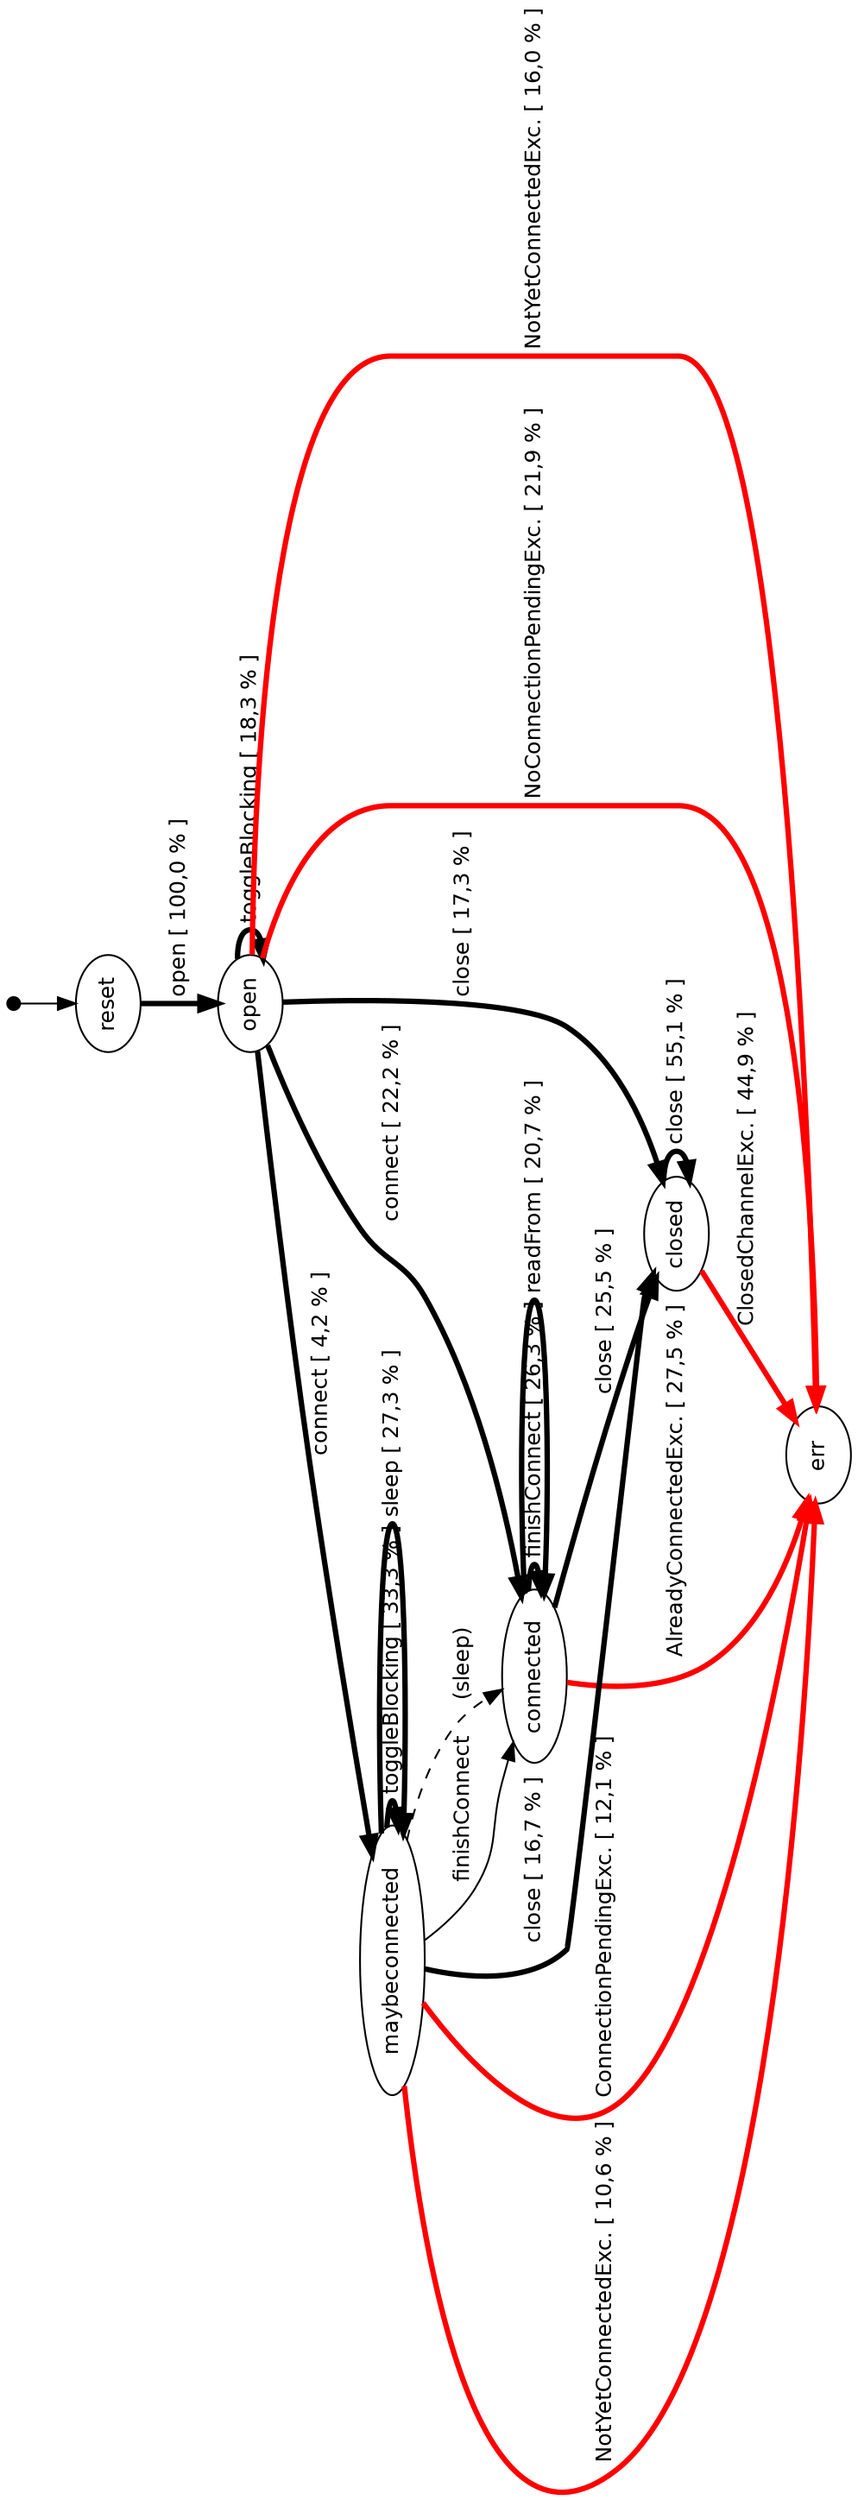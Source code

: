 digraph model {
  orientation = landscape;
  graph [ rankdir = "TB", ranksep="0.4", nodesep="0.2" ];
  node [ fontname = "Helvetica", fontsize="12.0", margin="0.07" ];
  edge [ fontname = "Helvetica", fontsize="12.0", margin="0.05" ];
  "" [ shape = "point", height="0.1" ];
  "" -> reset
  reset	-> open [ label = " open \[ 100,0 % \]" penwidth = "3.0" ];
  open	-> open [ label = " toggleBlocking \[ 18,3 % \]" penwidth = "3.0" ];
  open	-> connected [ label = " connect \[ 22,2 % \]" penwidth = "3.0" ];
  open	-> maybeconnected [ label = " connect \[ 4,2 % \]" penwidth = "3.0" ];
  maybeconnected	-> maybeconnected [ label = " toggleBlocking \[ 33,3 % \]" penwidth = "3.0" ];
  maybeconnected	-> connected [ label = " finishConnect " ];
  maybeconnected	-> maybeconnected [ label = " sleep \[ 27,3 % \]" penwidth = "3.0" ];
  maybeconnected	-> connected [ label = " (sleep) " style = "dashed" ];
  open	-> err [ label = " NoConnectionPendingExc. \[ 21,9 % \]" color = "red" penwidth = "3.0" ];
  maybeconnected	-> err [ label = " ConnectionPendingExc. \[ 12,1 % \]" color = "red" penwidth = "3.0" ];
  connected	-> err [ label = " AlreadyConnectedExc. \[ 27,5 % \]" color = "red" penwidth = "3.0" ];
  open	-> err [ label = " NotYetConnectedExc. \[ 16,0 % \]" color = "red" penwidth = "3.0" ];
  maybeconnected	-> err [ label = " NotYetConnectedExc. \[ 10,6 % \]" color = "red" penwidth = "3.0" ];
  connected	-> connected [ label = " finishConnect \[ 26,3 % \]" penwidth = "3.0" ];
  connected	-> connected [ label = " readFrom \[ 20,7 % \]" penwidth = "3.0" ];
  open	-> closed [ label = " close \[ 17,3 % \]" penwidth = "3.0" ];
  connected	-> closed [ label = " close \[ 25,5 % \]" penwidth = "3.0" ];
  maybeconnected	-> closed [ label = " close \[ 16,7 % \]" penwidth = "3.0" ];
  closed	-> closed [ label = " close \[ 55,1 % \]" penwidth = "3.0" ];
  closed	-> err [ label = " ClosedChannelExc. \[ 44,9 % \]" color = "red" penwidth = "3.0" ];
}
